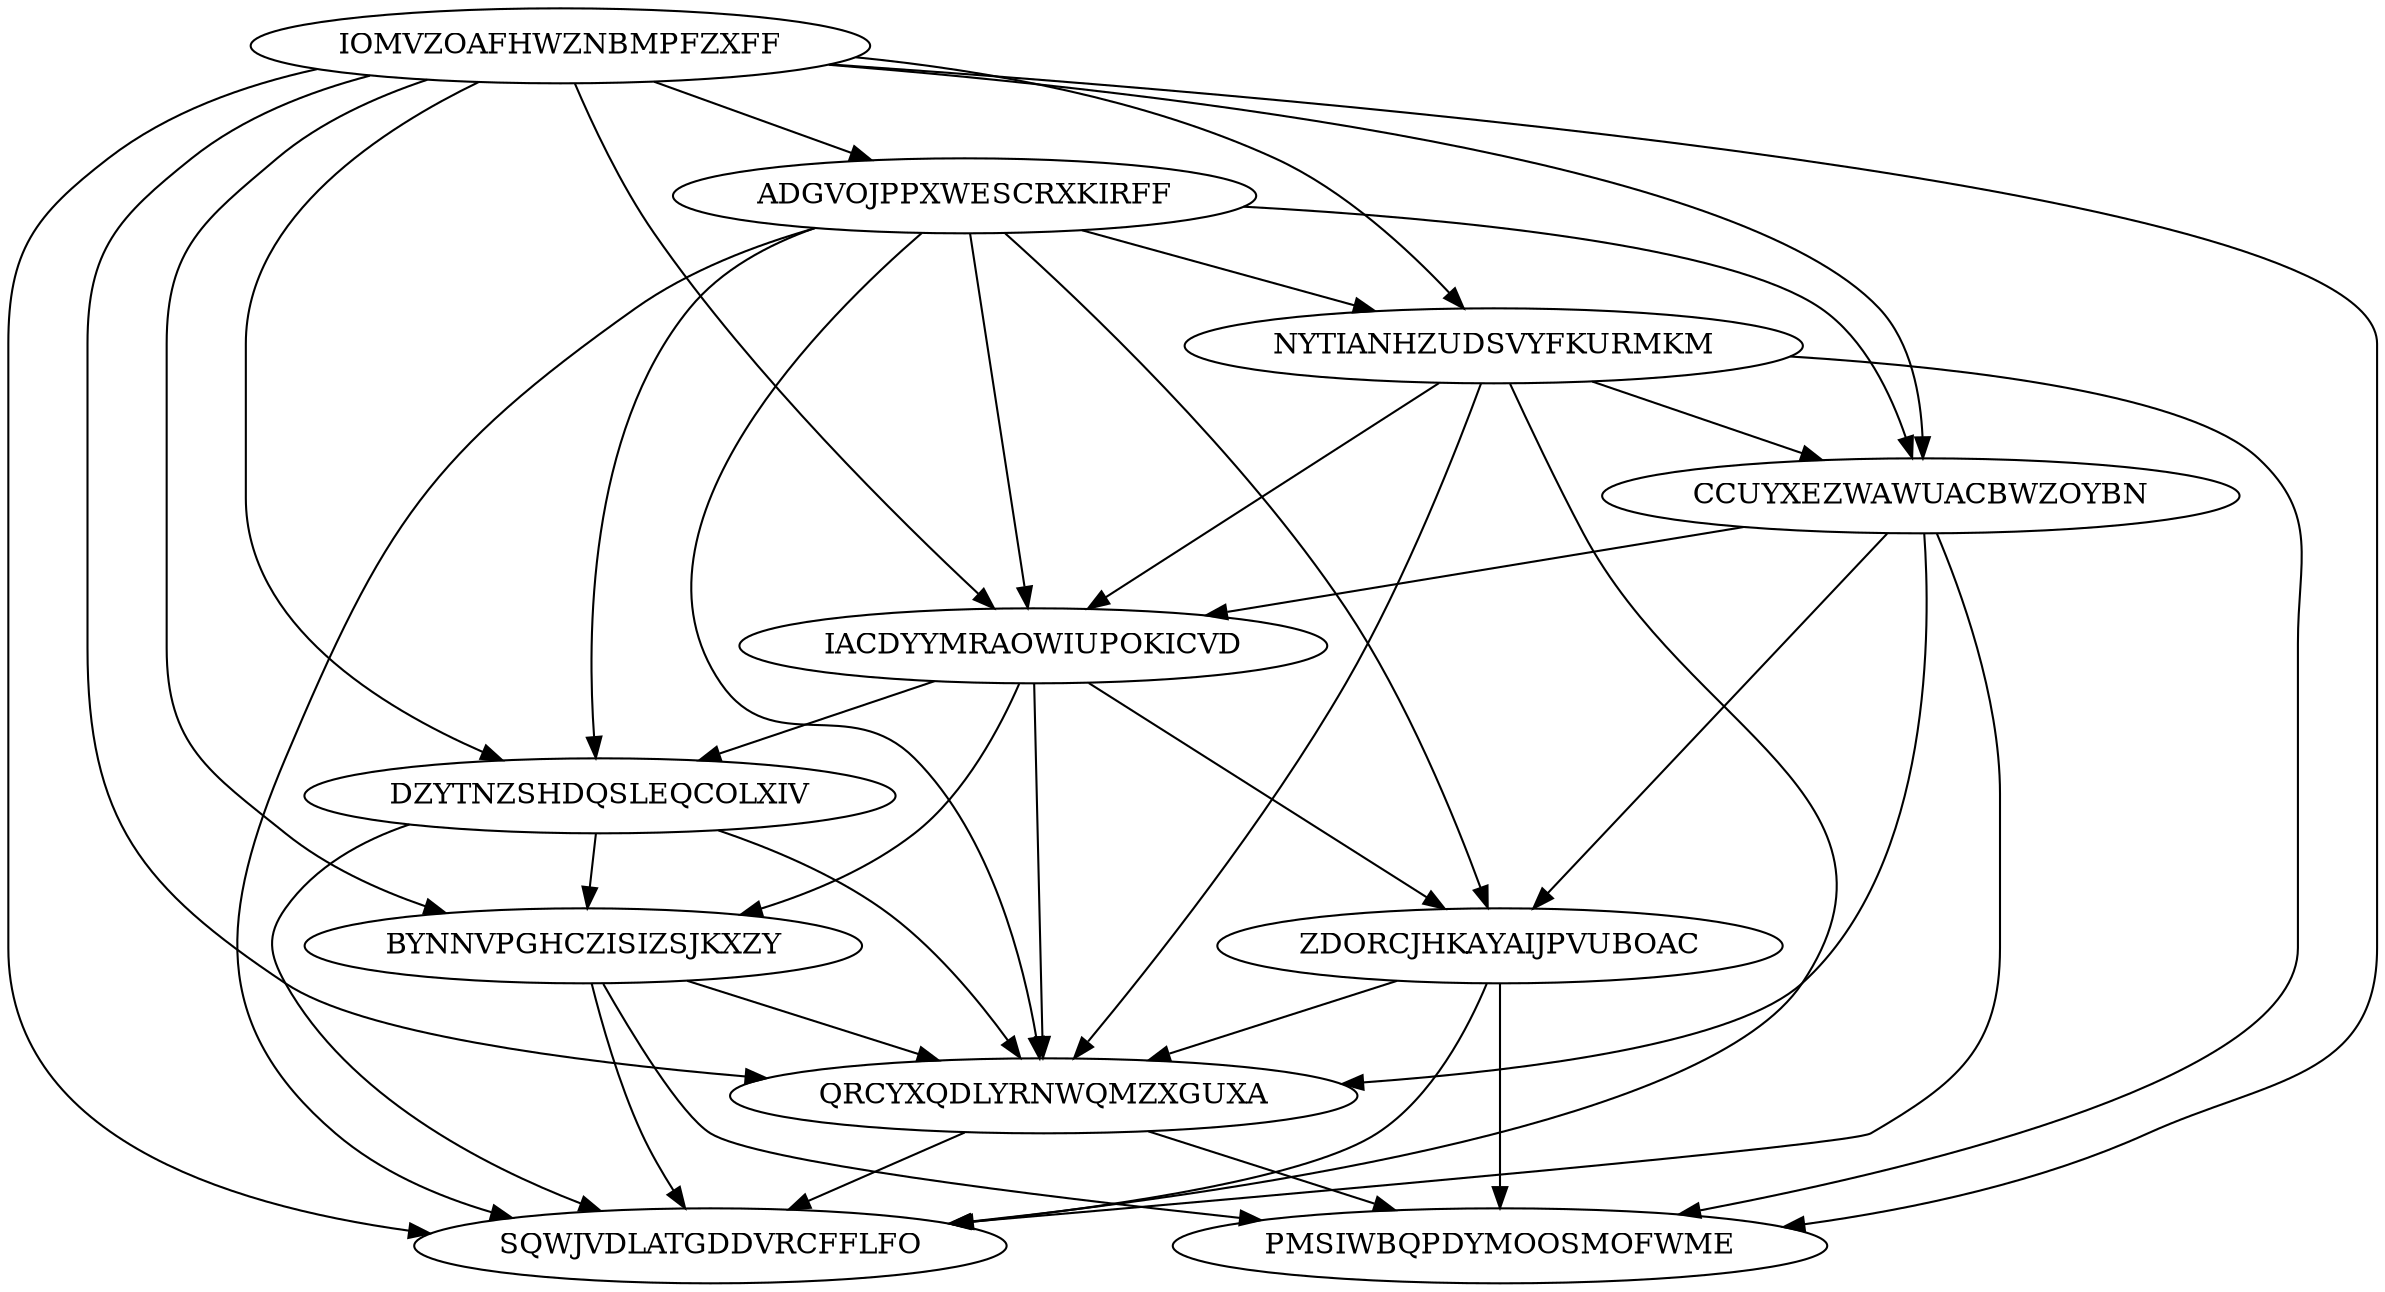 digraph "N11M40" {
	IOMVZOAFHWZNBMPFZXFF			[Weight=12, Start=0, Processor=1];
	ADGVOJPPXWESCRXKIRFF			[Weight=12, Start=12, Processor=1];
	NYTIANHZUDSVYFKURMKM			[Weight=17, Start=24, Processor=1];
	CCUYXEZWAWUACBWZOYBN			[Weight=19, Start=41, Processor=1];
	IACDYYMRAOWIUPOKICVD			[Weight=10, Start=60, Processor=1];
	DZYTNZSHDQSLEQCOLXIV			[Weight=12, Start=70, Processor=1];
	BYNNVPGHCZISIZSJKXZY			[Weight=17, Start=82, Processor=1];
	ZDORCJHKAYAIJPVUBOAC			[Weight=11, Start=99, Processor=1];
	QRCYXQDLYRNWQMZXGUXA			[Weight=15, Start=110, Processor=1];
	SQWJVDLATGDDVRCFFLFO			[Weight=11, Start=125, Processor=1];
	PMSIWBQPDYMOOSMOFWME			[Weight=12, Start=136, Processor=1];
	IACDYYMRAOWIUPOKICVD -> QRCYXQDLYRNWQMZXGUXA		[Weight=12];
	IOMVZOAFHWZNBMPFZXFF -> DZYTNZSHDQSLEQCOLXIV		[Weight=17];
	NYTIANHZUDSVYFKURMKM -> SQWJVDLATGDDVRCFFLFO		[Weight=16];
	IOMVZOAFHWZNBMPFZXFF -> CCUYXEZWAWUACBWZOYBN		[Weight=13];
	ADGVOJPPXWESCRXKIRFF -> CCUYXEZWAWUACBWZOYBN		[Weight=20];
	IOMVZOAFHWZNBMPFZXFF -> IACDYYMRAOWIUPOKICVD		[Weight=18];
	IOMVZOAFHWZNBMPFZXFF -> ADGVOJPPXWESCRXKIRFF		[Weight=11];
	ZDORCJHKAYAIJPVUBOAC -> QRCYXQDLYRNWQMZXGUXA		[Weight=19];
	IACDYYMRAOWIUPOKICVD -> DZYTNZSHDQSLEQCOLXIV		[Weight=18];
	DZYTNZSHDQSLEQCOLXIV -> BYNNVPGHCZISIZSJKXZY		[Weight=12];
	CCUYXEZWAWUACBWZOYBN -> IACDYYMRAOWIUPOKICVD		[Weight=16];
	IOMVZOAFHWZNBMPFZXFF -> BYNNVPGHCZISIZSJKXZY		[Weight=17];
	QRCYXQDLYRNWQMZXGUXA -> PMSIWBQPDYMOOSMOFWME		[Weight=17];
	ADGVOJPPXWESCRXKIRFF -> ZDORCJHKAYAIJPVUBOAC		[Weight=12];
	IOMVZOAFHWZNBMPFZXFF -> PMSIWBQPDYMOOSMOFWME		[Weight=10];
	ADGVOJPPXWESCRXKIRFF -> DZYTNZSHDQSLEQCOLXIV		[Weight=15];
	BYNNVPGHCZISIZSJKXZY -> QRCYXQDLYRNWQMZXGUXA		[Weight=12];
	IOMVZOAFHWZNBMPFZXFF -> QRCYXQDLYRNWQMZXGUXA		[Weight=18];
	CCUYXEZWAWUACBWZOYBN -> SQWJVDLATGDDVRCFFLFO		[Weight=10];
	ADGVOJPPXWESCRXKIRFF -> IACDYYMRAOWIUPOKICVD		[Weight=16];
	BYNNVPGHCZISIZSJKXZY -> PMSIWBQPDYMOOSMOFWME		[Weight=20];
	ZDORCJHKAYAIJPVUBOAC -> PMSIWBQPDYMOOSMOFWME		[Weight=20];
	BYNNVPGHCZISIZSJKXZY -> SQWJVDLATGDDVRCFFLFO		[Weight=19];
	CCUYXEZWAWUACBWZOYBN -> ZDORCJHKAYAIJPVUBOAC		[Weight=19];
	DZYTNZSHDQSLEQCOLXIV -> QRCYXQDLYRNWQMZXGUXA		[Weight=20];
	IOMVZOAFHWZNBMPFZXFF -> SQWJVDLATGDDVRCFFLFO		[Weight=16];
	QRCYXQDLYRNWQMZXGUXA -> SQWJVDLATGDDVRCFFLFO		[Weight=18];
	NYTIANHZUDSVYFKURMKM -> CCUYXEZWAWUACBWZOYBN		[Weight=14];
	ADGVOJPPXWESCRXKIRFF -> SQWJVDLATGDDVRCFFLFO		[Weight=15];
	IOMVZOAFHWZNBMPFZXFF -> NYTIANHZUDSVYFKURMKM		[Weight=15];
	CCUYXEZWAWUACBWZOYBN -> QRCYXQDLYRNWQMZXGUXA		[Weight=16];
	NYTIANHZUDSVYFKURMKM -> IACDYYMRAOWIUPOKICVD		[Weight=20];
	NYTIANHZUDSVYFKURMKM -> QRCYXQDLYRNWQMZXGUXA		[Weight=15];
	ZDORCJHKAYAIJPVUBOAC -> SQWJVDLATGDDVRCFFLFO		[Weight=13];
	IACDYYMRAOWIUPOKICVD -> BYNNVPGHCZISIZSJKXZY		[Weight=15];
	NYTIANHZUDSVYFKURMKM -> PMSIWBQPDYMOOSMOFWME		[Weight=15];
	ADGVOJPPXWESCRXKIRFF -> QRCYXQDLYRNWQMZXGUXA		[Weight=19];
	DZYTNZSHDQSLEQCOLXIV -> SQWJVDLATGDDVRCFFLFO		[Weight=15];
	IACDYYMRAOWIUPOKICVD -> ZDORCJHKAYAIJPVUBOAC		[Weight=19];
	ADGVOJPPXWESCRXKIRFF -> NYTIANHZUDSVYFKURMKM		[Weight=12];
}
